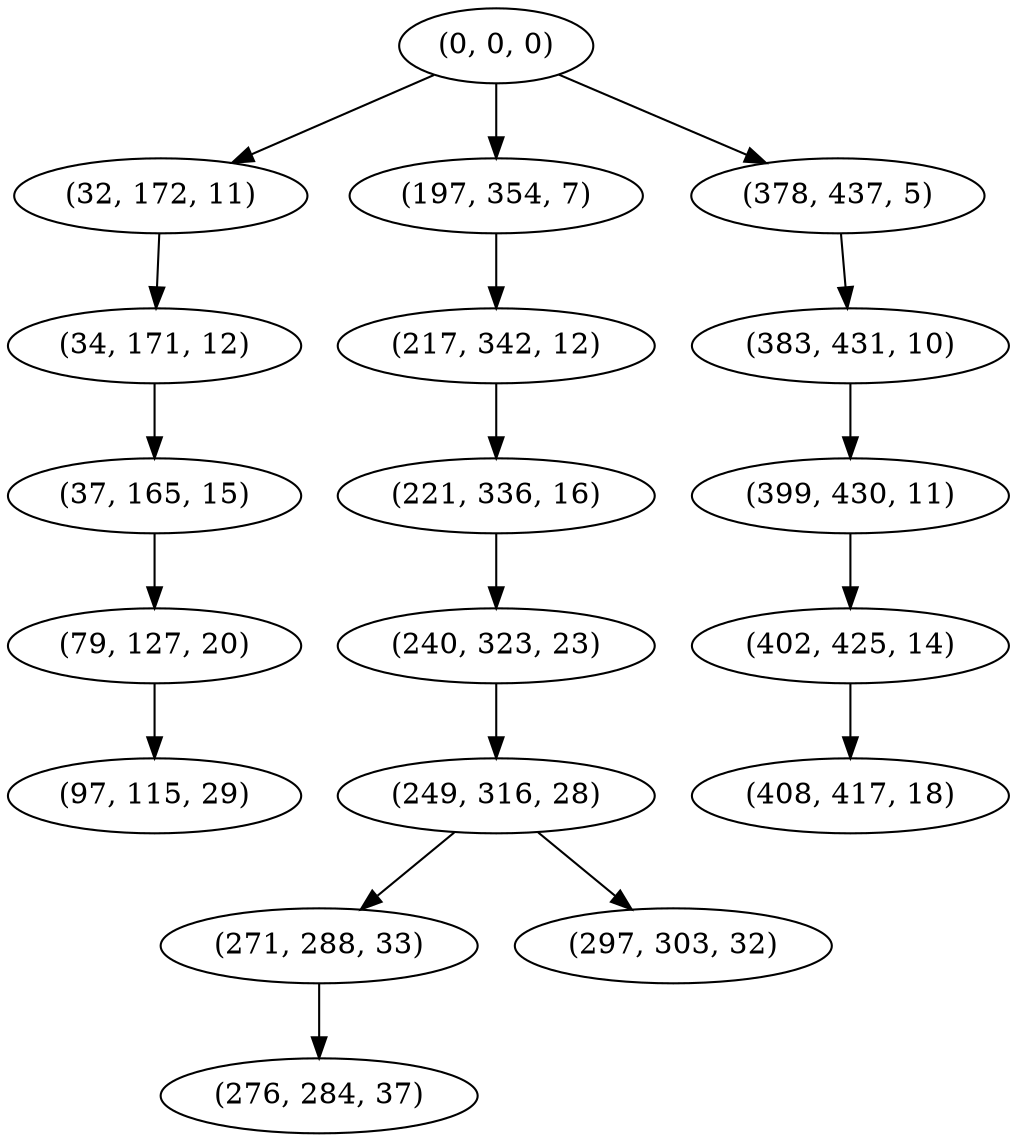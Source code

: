 digraph tree {
    "(0, 0, 0)";
    "(32, 172, 11)";
    "(34, 171, 12)";
    "(37, 165, 15)";
    "(79, 127, 20)";
    "(97, 115, 29)";
    "(197, 354, 7)";
    "(217, 342, 12)";
    "(221, 336, 16)";
    "(240, 323, 23)";
    "(249, 316, 28)";
    "(271, 288, 33)";
    "(276, 284, 37)";
    "(297, 303, 32)";
    "(378, 437, 5)";
    "(383, 431, 10)";
    "(399, 430, 11)";
    "(402, 425, 14)";
    "(408, 417, 18)";
    "(0, 0, 0)" -> "(32, 172, 11)";
    "(0, 0, 0)" -> "(197, 354, 7)";
    "(0, 0, 0)" -> "(378, 437, 5)";
    "(32, 172, 11)" -> "(34, 171, 12)";
    "(34, 171, 12)" -> "(37, 165, 15)";
    "(37, 165, 15)" -> "(79, 127, 20)";
    "(79, 127, 20)" -> "(97, 115, 29)";
    "(197, 354, 7)" -> "(217, 342, 12)";
    "(217, 342, 12)" -> "(221, 336, 16)";
    "(221, 336, 16)" -> "(240, 323, 23)";
    "(240, 323, 23)" -> "(249, 316, 28)";
    "(249, 316, 28)" -> "(271, 288, 33)";
    "(249, 316, 28)" -> "(297, 303, 32)";
    "(271, 288, 33)" -> "(276, 284, 37)";
    "(378, 437, 5)" -> "(383, 431, 10)";
    "(383, 431, 10)" -> "(399, 430, 11)";
    "(399, 430, 11)" -> "(402, 425, 14)";
    "(402, 425, 14)" -> "(408, 417, 18)";
}
